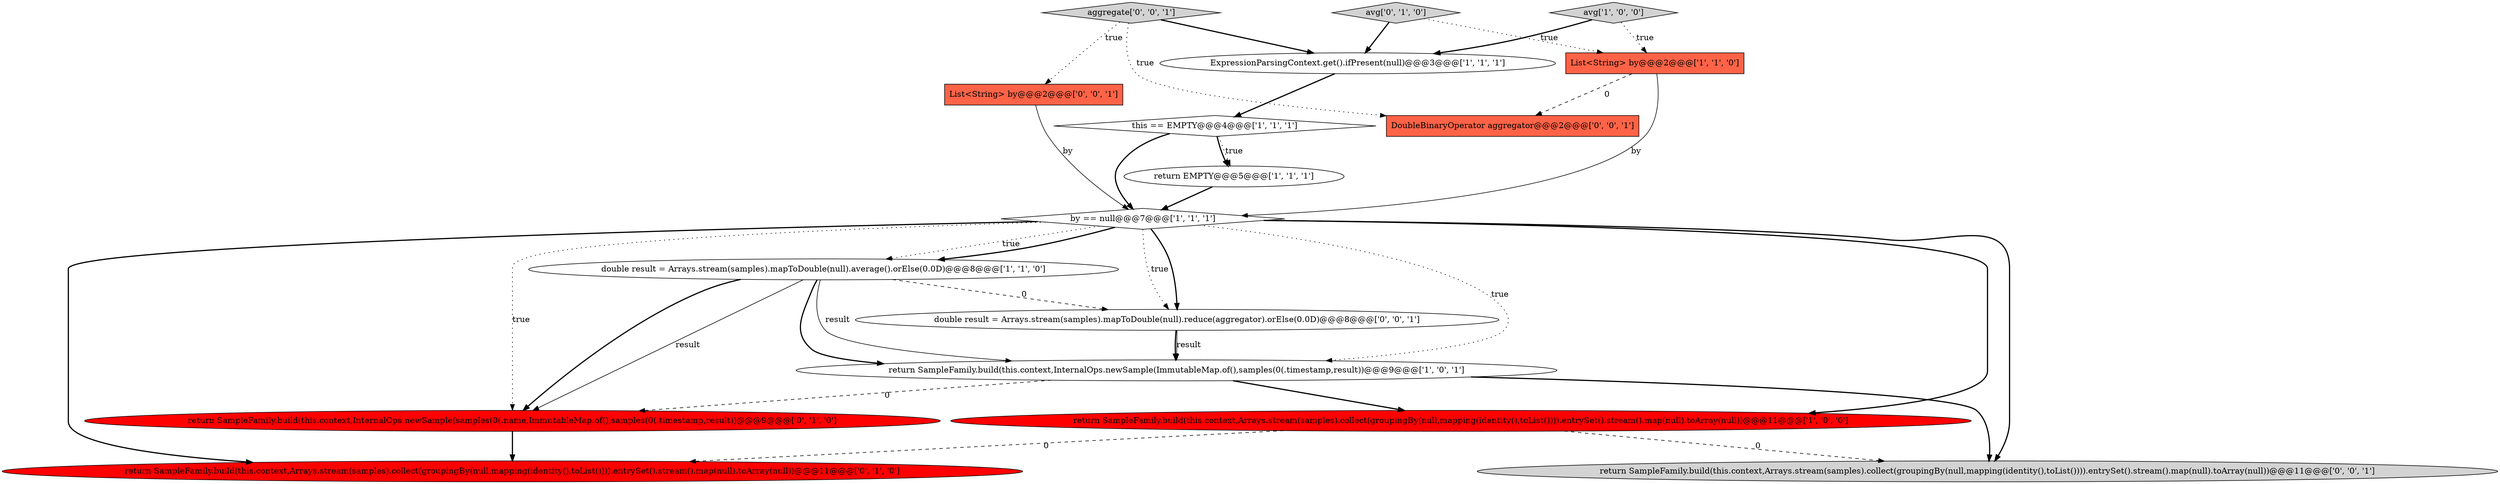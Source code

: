 digraph {
0 [style = filled, label = "return EMPTY@@@5@@@['1', '1', '1']", fillcolor = white, shape = ellipse image = "AAA0AAABBB1BBB"];
10 [style = filled, label = "return SampleFamily.build(this.context,Arrays.stream(samples).collect(groupingBy(null,mapping(identity(),toList()))).entrySet().stream().map(null).toArray(null))@@@11@@@['0', '1', '0']", fillcolor = red, shape = ellipse image = "AAA1AAABBB2BBB"];
1 [style = filled, label = "double result = Arrays.stream(samples).mapToDouble(null).average().orElse(0.0D)@@@8@@@['1', '1', '0']", fillcolor = white, shape = ellipse image = "AAA0AAABBB1BBB"];
15 [style = filled, label = "aggregate['0', '0', '1']", fillcolor = lightgray, shape = diamond image = "AAA0AAABBB3BBB"];
8 [style = filled, label = "avg['1', '0', '0']", fillcolor = lightgray, shape = diamond image = "AAA0AAABBB1BBB"];
7 [style = filled, label = "return SampleFamily.build(this.context,InternalOps.newSample(ImmutableMap.of(),samples(0(.timestamp,result))@@@9@@@['1', '0', '1']", fillcolor = white, shape = ellipse image = "AAA0AAABBB1BBB"];
12 [style = filled, label = "return SampleFamily.build(this.context,Arrays.stream(samples).collect(groupingBy(null,mapping(identity(),toList()))).entrySet().stream().map(null).toArray(null))@@@11@@@['0', '0', '1']", fillcolor = lightgray, shape = ellipse image = "AAA0AAABBB3BBB"];
16 [style = filled, label = "double result = Arrays.stream(samples).mapToDouble(null).reduce(aggregator).orElse(0.0D)@@@8@@@['0', '0', '1']", fillcolor = white, shape = ellipse image = "AAA0AAABBB3BBB"];
14 [style = filled, label = "DoubleBinaryOperator aggregator@@@2@@@['0', '0', '1']", fillcolor = tomato, shape = box image = "AAA0AAABBB3BBB"];
5 [style = filled, label = "this == EMPTY@@@4@@@['1', '1', '1']", fillcolor = white, shape = diamond image = "AAA0AAABBB1BBB"];
9 [style = filled, label = "return SampleFamily.build(this.context,InternalOps.newSample(samples(0(.name,ImmutableMap.of(),samples(0(.timestamp,result))@@@9@@@['0', '1', '0']", fillcolor = red, shape = ellipse image = "AAA1AAABBB2BBB"];
6 [style = filled, label = "return SampleFamily.build(this.context,Arrays.stream(samples).collect(groupingBy(null,mapping(identity(),toList()))).entrySet().stream().map(null).toArray(null))@@@11@@@['1', '0', '0']", fillcolor = red, shape = ellipse image = "AAA1AAABBB1BBB"];
13 [style = filled, label = "List<String> by@@@2@@@['0', '0', '1']", fillcolor = tomato, shape = box image = "AAA0AAABBB3BBB"];
2 [style = filled, label = "List<String> by@@@2@@@['1', '1', '0']", fillcolor = tomato, shape = box image = "AAA0AAABBB1BBB"];
4 [style = filled, label = "by == null@@@7@@@['1', '1', '1']", fillcolor = white, shape = diamond image = "AAA0AAABBB1BBB"];
11 [style = filled, label = "avg['0', '1', '0']", fillcolor = lightgray, shape = diamond image = "AAA0AAABBB2BBB"];
3 [style = filled, label = "ExpressionParsingContext.get().ifPresent(null)@@@3@@@['1', '1', '1']", fillcolor = white, shape = ellipse image = "AAA0AAABBB1BBB"];
4->10 [style = bold, label=""];
2->4 [style = solid, label="by"];
4->1 [style = dotted, label="true"];
4->6 [style = bold, label=""];
7->12 [style = bold, label=""];
8->2 [style = dotted, label="true"];
8->3 [style = bold, label=""];
16->7 [style = bold, label=""];
16->7 [style = solid, label="result"];
4->7 [style = dotted, label="true"];
5->0 [style = dotted, label="true"];
9->10 [style = bold, label=""];
15->14 [style = dotted, label="true"];
15->3 [style = bold, label=""];
1->7 [style = bold, label=""];
1->9 [style = bold, label=""];
15->13 [style = dotted, label="true"];
6->10 [style = dashed, label="0"];
1->7 [style = solid, label="result"];
6->12 [style = dashed, label="0"];
3->5 [style = bold, label=""];
11->2 [style = dotted, label="true"];
2->14 [style = dashed, label="0"];
1->9 [style = solid, label="result"];
5->0 [style = bold, label=""];
11->3 [style = bold, label=""];
0->4 [style = bold, label=""];
7->9 [style = dashed, label="0"];
1->16 [style = dashed, label="0"];
5->4 [style = bold, label=""];
7->6 [style = bold, label=""];
4->12 [style = bold, label=""];
13->4 [style = solid, label="by"];
4->1 [style = bold, label=""];
4->16 [style = dotted, label="true"];
4->9 [style = dotted, label="true"];
4->16 [style = bold, label=""];
}
